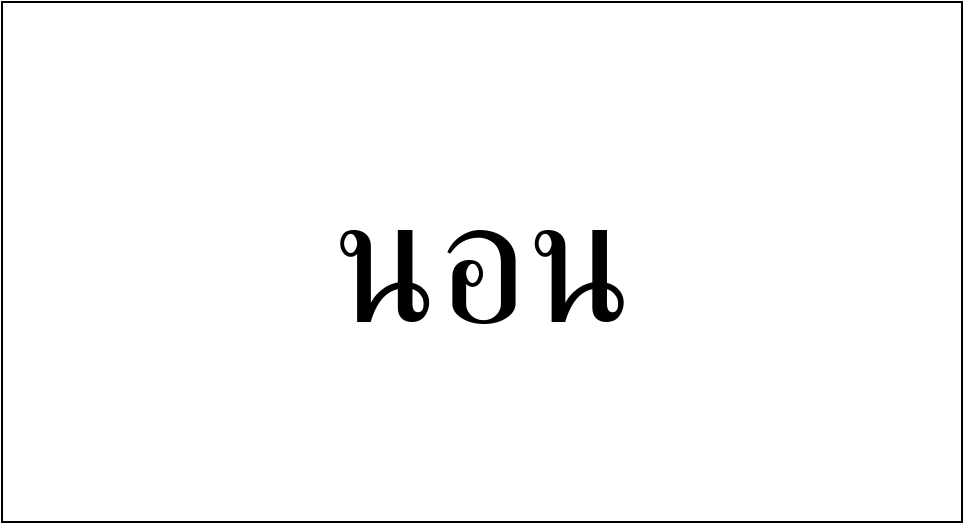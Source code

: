 <mxfile>
    <diagram id="oeJ8XwI6Sqx9rxW3paPP" name="Page-1">
        <mxGraphModel dx="820" dy="478" grid="1" gridSize="10" guides="1" tooltips="1" connect="1" arrows="1" fold="1" page="1" pageScale="1" pageWidth="850" pageHeight="1100" math="0" shadow="0">
            <root>
                <mxCell id="0"/>
                <mxCell id="1" parent="0"/>
                <mxCell id="2" value="&lt;font style=&quot;font-size: 87px&quot;&gt;นอน&lt;/font&gt;" style="rounded=0;whiteSpace=wrap;html=1;" parent="1" vertex="1">
                    <mxGeometry x="185" y="60" width="480" height="260" as="geometry"/>
                </mxCell>
            </root>
        </mxGraphModel>
    </diagram>
</mxfile>